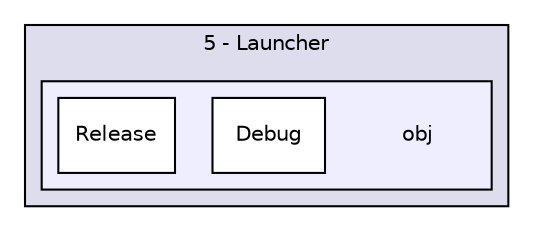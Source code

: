 digraph "D:/Projets/Final-Bomber/5 - Launcher/obj" {
  compound=true
  node [ fontsize="10", fontname="Helvetica"];
  edge [ labelfontsize="10", labelfontname="Helvetica"];
  subgraph clusterdir_3e0b3ff9085383779e47859d31e42809 {
    graph [ bgcolor="#ddddee", pencolor="black", label="5 - Launcher" fontname="Helvetica", fontsize="10", URL="dir_3e0b3ff9085383779e47859d31e42809.html"]
  subgraph clusterdir_3c9c8ada2eb46963bc0c6f73e0647e17 {
    graph [ bgcolor="#eeeeff", pencolor="black", label="" URL="dir_3c9c8ada2eb46963bc0c6f73e0647e17.html"];
    dir_3c9c8ada2eb46963bc0c6f73e0647e17 [shape=plaintext label="obj"];
    dir_a3362481fa495b9568fa473589d71f7c [shape=box label="Debug" color="black" fillcolor="white" style="filled" URL="dir_a3362481fa495b9568fa473589d71f7c.html"];
    dir_5373056e9eefadb2dc11cda15294f102 [shape=box label="Release" color="black" fillcolor="white" style="filled" URL="dir_5373056e9eefadb2dc11cda15294f102.html"];
  }
  }
}
